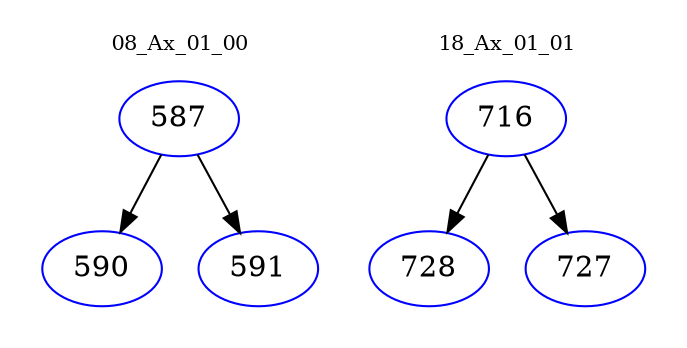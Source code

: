 digraph{
subgraph cluster_0 {
color = white
label = "08_Ax_01_00";
fontsize=10;
T0_587 [label="587", color="blue"]
T0_587 -> T0_590 [color="black"]
T0_590 [label="590", color="blue"]
T0_587 -> T0_591 [color="black"]
T0_591 [label="591", color="blue"]
}
subgraph cluster_1 {
color = white
label = "18_Ax_01_01";
fontsize=10;
T1_716 [label="716", color="blue"]
T1_716 -> T1_728 [color="black"]
T1_728 [label="728", color="blue"]
T1_716 -> T1_727 [color="black"]
T1_727 [label="727", color="blue"]
}
}
